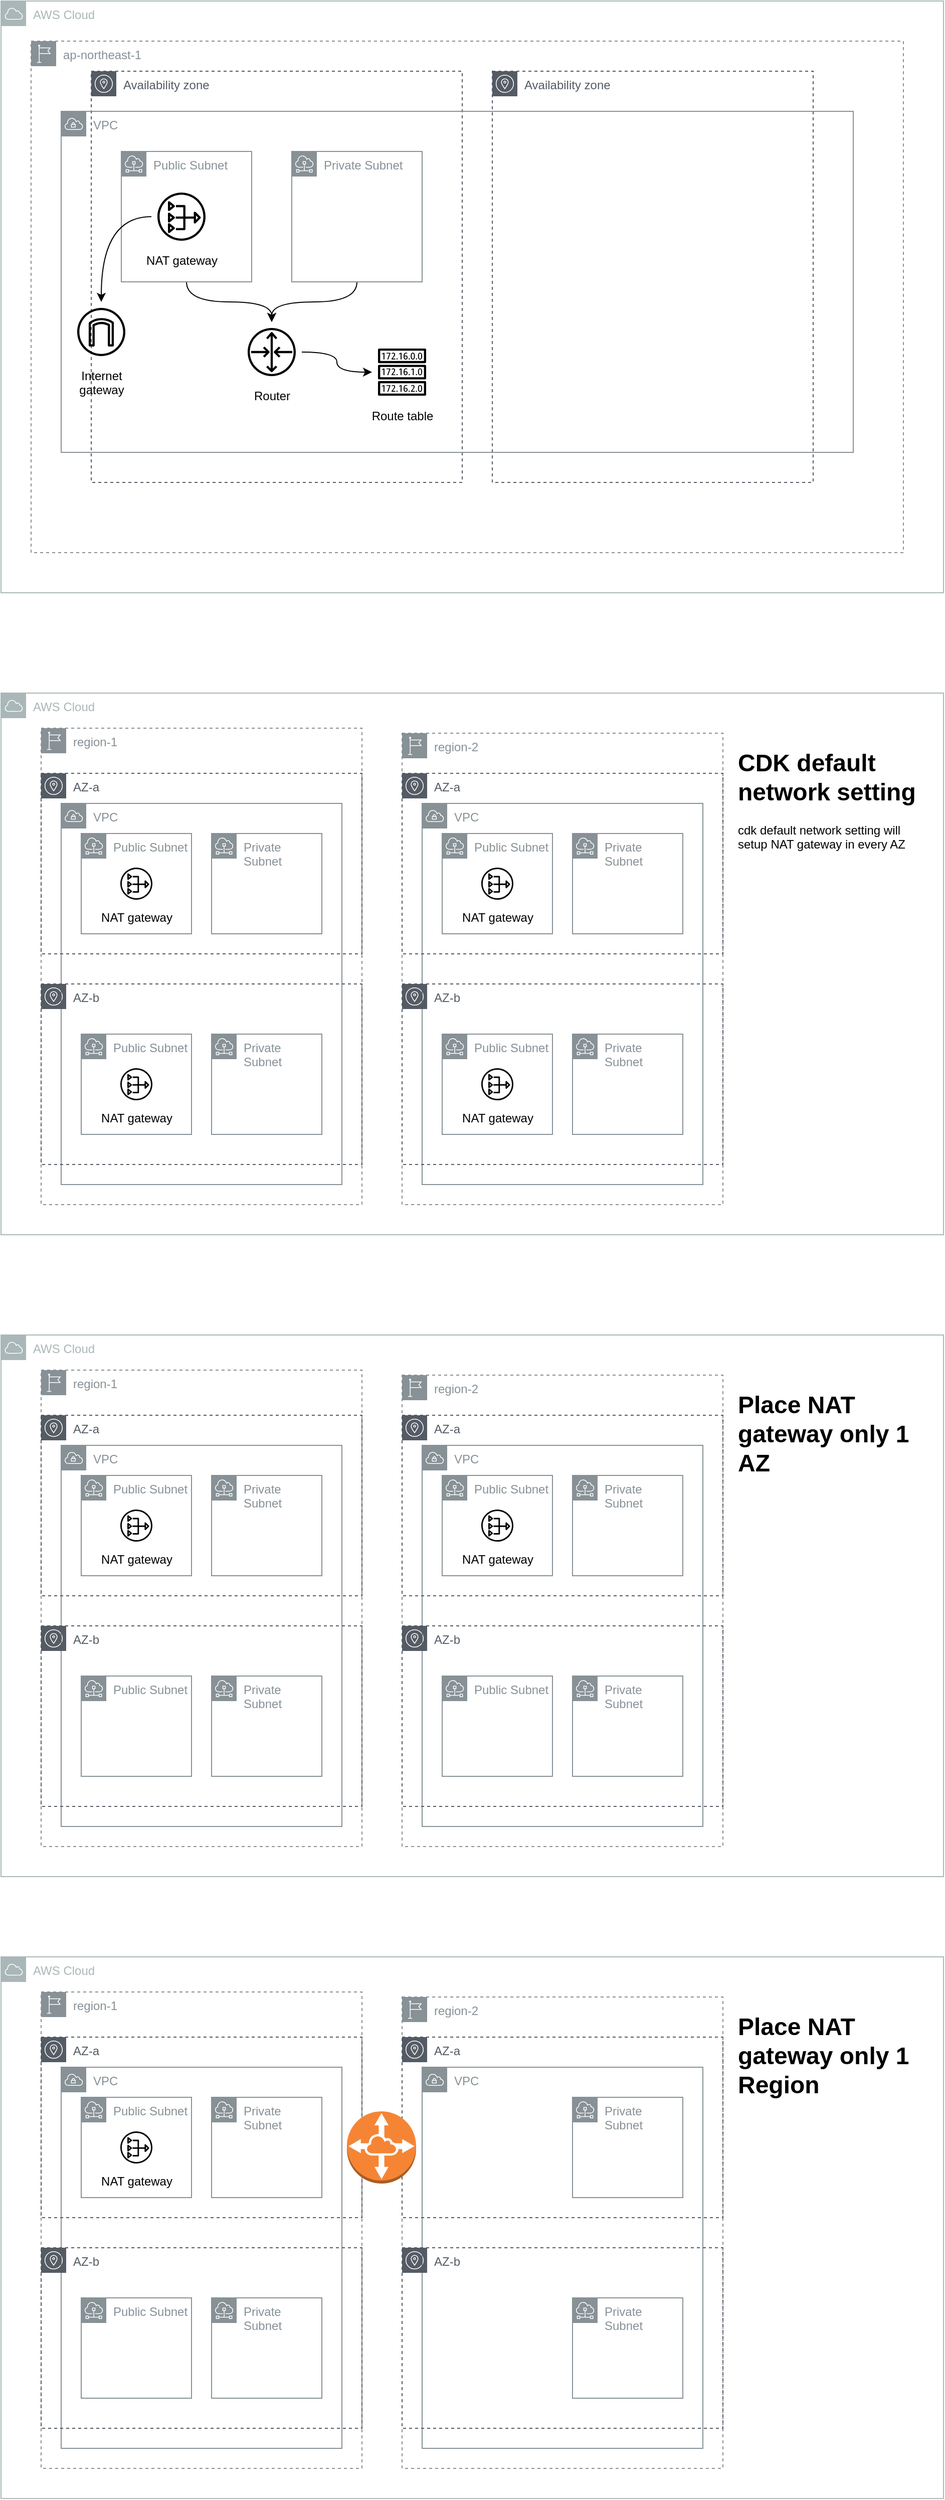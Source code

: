<mxfile version="23.1.7" type="github">
  <diagram name="Page-1" id="98S-InChbkBYW1GwgXFS">
    <mxGraphModel dx="946" dy="607" grid="1" gridSize="10" guides="1" tooltips="1" connect="1" arrows="1" fold="1" page="1" pageScale="1" pageWidth="850" pageHeight="1100" math="0" shadow="0">
      <root>
        <mxCell id="0" />
        <mxCell id="1" parent="0" />
        <mxCell id="KtBiiIQ6OBUdt6wu7l5c-3" value="AWS Cloud" style="sketch=0;outlineConnect=0;gradientColor=none;html=1;whiteSpace=wrap;fontSize=12;fontStyle=0;shape=mxgraph.aws4.group;grIcon=mxgraph.aws4.group_aws_cloud;strokeColor=#AAB7B8;fillColor=none;verticalAlign=top;align=left;spacingLeft=30;fontColor=#AAB7B8;dashed=0;" vertex="1" parent="1">
          <mxGeometry x="80" y="2090" width="940" height="540" as="geometry" />
        </mxCell>
        <mxCell id="KtBiiIQ6OBUdt6wu7l5c-6" value="region-2" style="sketch=0;outlineConnect=0;gradientColor=none;html=1;whiteSpace=wrap;fontSize=12;fontStyle=0;shape=mxgraph.aws4.group;grIcon=mxgraph.aws4.group_region;strokeColor=#879196;fillColor=none;verticalAlign=top;align=left;spacingLeft=30;fontColor=#879196;dashed=1;" vertex="1" parent="1">
          <mxGeometry x="480" y="2130" width="320" height="470" as="geometry" />
        </mxCell>
        <mxCell id="xcRs6Vk-8HTqy84Q5jEp-23" value="VPC" style="sketch=0;outlineConnect=0;gradientColor=none;html=1;whiteSpace=wrap;fontSize=12;fontStyle=0;shape=mxgraph.aws4.group;grIcon=mxgraph.aws4.group_vpc;strokeColor=#879196;fillColor=none;verticalAlign=top;align=left;spacingLeft=30;fontColor=#879196;dashed=0;" parent="1" vertex="1">
          <mxGeometry x="500" y="940" width="280" height="380" as="geometry" />
        </mxCell>
        <mxCell id="xcRs6Vk-8HTqy84Q5jEp-1" value="AWS Cloud" style="sketch=0;outlineConnect=0;gradientColor=none;html=1;whiteSpace=wrap;fontSize=12;fontStyle=0;shape=mxgraph.aws4.group;grIcon=mxgraph.aws4.group_aws_cloud;strokeColor=#AAB7B8;fillColor=none;verticalAlign=top;align=left;spacingLeft=30;fontColor=#AAB7B8;dashed=0;" parent="1" vertex="1">
          <mxGeometry x="80" y="830" width="940" height="540" as="geometry" />
        </mxCell>
        <mxCell id="xcRs6Vk-8HTqy84Q5jEp-2" value="region-1" style="sketch=0;outlineConnect=0;gradientColor=none;html=1;whiteSpace=wrap;fontSize=12;fontStyle=0;shape=mxgraph.aws4.group;grIcon=mxgraph.aws4.group_region;strokeColor=#879196;fillColor=none;verticalAlign=top;align=left;spacingLeft=30;fontColor=#879196;dashed=1;" parent="1" vertex="1">
          <mxGeometry x="120" y="865" width="320" height="475" as="geometry" />
        </mxCell>
        <mxCell id="xcRs6Vk-8HTqy84Q5jEp-22" value="VPC" style="sketch=0;outlineConnect=0;gradientColor=none;html=1;whiteSpace=wrap;fontSize=12;fontStyle=0;shape=mxgraph.aws4.group;grIcon=mxgraph.aws4.group_vpc;strokeColor=#879196;fillColor=none;verticalAlign=top;align=left;spacingLeft=30;fontColor=#879196;dashed=0;" parent="1" vertex="1">
          <mxGeometry x="140" y="940" width="280" height="380" as="geometry" />
        </mxCell>
        <mxCell id="r2hI-yu4fjiWKP0jn3Z8-1" value="AWS Cloud" style="sketch=0;outlineConnect=0;gradientColor=none;html=1;whiteSpace=wrap;fontSize=12;fontStyle=0;shape=mxgraph.aws4.group;grIcon=mxgraph.aws4.group_aws_cloud;strokeColor=#AAB7B8;fillColor=none;verticalAlign=top;align=left;spacingLeft=30;fontColor=#AAB7B8;dashed=0;" parent="1" vertex="1">
          <mxGeometry x="80" y="140" width="940" height="590" as="geometry" />
        </mxCell>
        <mxCell id="r2hI-yu4fjiWKP0jn3Z8-2" value="ap-northeast-1" style="sketch=0;outlineConnect=0;gradientColor=none;html=1;whiteSpace=wrap;fontSize=12;fontStyle=0;shape=mxgraph.aws4.group;grIcon=mxgraph.aws4.group_region;strokeColor=#879196;fillColor=none;verticalAlign=top;align=left;spacingLeft=30;fontColor=#879196;dashed=1;" parent="1" vertex="1">
          <mxGeometry x="110" y="180" width="870" height="510" as="geometry" />
        </mxCell>
        <mxCell id="r2hI-yu4fjiWKP0jn3Z8-4" value="Availability zone" style="sketch=0;outlineConnect=0;gradientColor=none;html=1;whiteSpace=wrap;fontSize=12;fontStyle=0;shape=mxgraph.aws4.group;grIcon=mxgraph.aws4.group_availability_zone;strokeColor=#545B64;fillColor=none;verticalAlign=top;align=left;spacingLeft=30;fontColor=#545B64;dashed=1;" parent="1" vertex="1">
          <mxGeometry x="170" y="210" width="370" height="410" as="geometry" />
        </mxCell>
        <mxCell id="r2hI-yu4fjiWKP0jn3Z8-5" value="Availability zone" style="sketch=0;outlineConnect=0;gradientColor=none;html=1;whiteSpace=wrap;fontSize=12;fontStyle=0;shape=mxgraph.aws4.group;grIcon=mxgraph.aws4.group_availability_zone;strokeColor=#545B64;fillColor=none;verticalAlign=top;align=left;spacingLeft=30;fontColor=#545B64;dashed=1;" parent="1" vertex="1">
          <mxGeometry x="570" y="210" width="320" height="410" as="geometry" />
        </mxCell>
        <mxCell id="r2hI-yu4fjiWKP0jn3Z8-3" value="VPC" style="sketch=0;outlineConnect=0;gradientColor=none;html=1;whiteSpace=wrap;fontSize=12;fontStyle=0;shape=mxgraph.aws4.group;grIcon=mxgraph.aws4.group_vpc;strokeColor=#879196;fillColor=none;verticalAlign=top;align=left;spacingLeft=30;fontColor=#879196;dashed=0;" parent="1" vertex="1">
          <mxGeometry x="140" y="250" width="790" height="340" as="geometry" />
        </mxCell>
        <mxCell id="r2hI-yu4fjiWKP0jn3Z8-16" style="edgeStyle=orthogonalEdgeStyle;rounded=0;orthogonalLoop=1;jettySize=auto;html=1;curved=1;" parent="1" source="r2hI-yu4fjiWKP0jn3Z8-6" target="r2hI-yu4fjiWKP0jn3Z8-10" edge="1">
          <mxGeometry relative="1" as="geometry" />
        </mxCell>
        <mxCell id="r2hI-yu4fjiWKP0jn3Z8-6" value="Public Subnet" style="sketch=0;outlineConnect=0;gradientColor=none;html=1;whiteSpace=wrap;fontSize=12;fontStyle=0;shape=mxgraph.aws4.group;grIcon=mxgraph.aws4.group_subnet;strokeColor=#879196;fillColor=none;verticalAlign=top;align=left;spacingLeft=30;fontColor=#879196;dashed=0;" parent="1" vertex="1">
          <mxGeometry x="200" y="290" width="130" height="130" as="geometry" />
        </mxCell>
        <mxCell id="r2hI-yu4fjiWKP0jn3Z8-14" style="edgeStyle=orthogonalEdgeStyle;rounded=0;orthogonalLoop=1;jettySize=auto;html=1;curved=1;" parent="1" source="r2hI-yu4fjiWKP0jn3Z8-7" target="r2hI-yu4fjiWKP0jn3Z8-10" edge="1">
          <mxGeometry relative="1" as="geometry" />
        </mxCell>
        <mxCell id="r2hI-yu4fjiWKP0jn3Z8-7" value="Private Subnet" style="sketch=0;outlineConnect=0;gradientColor=none;html=1;whiteSpace=wrap;fontSize=12;fontStyle=0;shape=mxgraph.aws4.group;grIcon=mxgraph.aws4.group_subnet;strokeColor=#879196;fillColor=none;verticalAlign=top;align=left;spacingLeft=30;fontColor=#879196;dashed=0;" parent="1" vertex="1">
          <mxGeometry x="370" y="290" width="130" height="130" as="geometry" />
        </mxCell>
        <mxCell id="r2hI-yu4fjiWKP0jn3Z8-8" value="Internet&#xa;gateway" style="sketch=0;outlineConnect=0;fillColor=none;dashed=0;verticalLabelPosition=bottom;verticalAlign=top;align=center;html=1;fontSize=12;fontStyle=0;aspect=fixed;shape=mxgraph.aws4.resourceIcon;resIcon=mxgraph.aws4.internet_gateway;" parent="1" vertex="1">
          <mxGeometry x="150" y="440" width="60" height="60" as="geometry" />
        </mxCell>
        <mxCell id="r2hI-yu4fjiWKP0jn3Z8-12" style="edgeStyle=orthogonalEdgeStyle;rounded=0;orthogonalLoop=1;jettySize=auto;html=1;curved=1;" parent="1" source="r2hI-yu4fjiWKP0jn3Z8-9" target="r2hI-yu4fjiWKP0jn3Z8-8" edge="1">
          <mxGeometry relative="1" as="geometry" />
        </mxCell>
        <mxCell id="r2hI-yu4fjiWKP0jn3Z8-9" value="NAT gateway" style="sketch=0;outlineConnect=0;dashed=0;verticalLabelPosition=bottom;verticalAlign=top;align=center;html=1;fontSize=12;fontStyle=0;aspect=fixed;shape=mxgraph.aws4.resourceIcon;resIcon=mxgraph.aws4.nat_gateway;fillColor=none;" parent="1" vertex="1">
          <mxGeometry x="230" y="325" width="60" height="60" as="geometry" />
        </mxCell>
        <mxCell id="r2hI-yu4fjiWKP0jn3Z8-15" style="edgeStyle=orthogonalEdgeStyle;rounded=0;orthogonalLoop=1;jettySize=auto;html=1;curved=1;" parent="1" source="r2hI-yu4fjiWKP0jn3Z8-10" target="r2hI-yu4fjiWKP0jn3Z8-11" edge="1">
          <mxGeometry relative="1" as="geometry" />
        </mxCell>
        <mxCell id="r2hI-yu4fjiWKP0jn3Z8-10" value="Router" style="sketch=0;outlineConnect=0;fillColor=none;dashed=0;verticalLabelPosition=bottom;verticalAlign=top;align=center;html=1;fontSize=12;fontStyle=0;aspect=fixed;shape=mxgraph.aws4.resourceIcon;resIcon=mxgraph.aws4.router;" parent="1" vertex="1">
          <mxGeometry x="320" y="460" width="60" height="60" as="geometry" />
        </mxCell>
        <mxCell id="r2hI-yu4fjiWKP0jn3Z8-11" value="Route table" style="sketch=0;outlineConnect=0;fillColor=none;dashed=0;verticalLabelPosition=bottom;verticalAlign=top;align=center;html=1;fontSize=12;fontStyle=0;aspect=fixed;shape=mxgraph.aws4.resourceIcon;resIcon=mxgraph.aws4.route_table;" parent="1" vertex="1">
          <mxGeometry x="450" y="480" width="60" height="60" as="geometry" />
        </mxCell>
        <mxCell id="xcRs6Vk-8HTqy84Q5jEp-3" value="region-2" style="sketch=0;outlineConnect=0;gradientColor=none;html=1;whiteSpace=wrap;fontSize=12;fontStyle=0;shape=mxgraph.aws4.group;grIcon=mxgraph.aws4.group_region;strokeColor=#879196;fillColor=none;verticalAlign=top;align=left;spacingLeft=30;fontColor=#879196;dashed=1;" parent="1" vertex="1">
          <mxGeometry x="480" y="870" width="320" height="470" as="geometry" />
        </mxCell>
        <mxCell id="xcRs6Vk-8HTqy84Q5jEp-4" value="AZ-a" style="sketch=0;outlineConnect=0;gradientColor=none;html=1;whiteSpace=wrap;fontSize=12;fontStyle=0;shape=mxgraph.aws4.group;grIcon=mxgraph.aws4.group_availability_zone;strokeColor=#545B64;fillColor=none;verticalAlign=top;align=left;spacingLeft=30;fontColor=#545B64;dashed=1;" parent="1" vertex="1">
          <mxGeometry x="120" y="910" width="320" height="180" as="geometry" />
        </mxCell>
        <mxCell id="xcRs6Vk-8HTqy84Q5jEp-5" value="AZ-b" style="sketch=0;outlineConnect=0;gradientColor=none;html=1;whiteSpace=wrap;fontSize=12;fontStyle=0;shape=mxgraph.aws4.group;grIcon=mxgraph.aws4.group_availability_zone;strokeColor=#545B64;fillColor=none;verticalAlign=top;align=left;spacingLeft=30;fontColor=#545B64;dashed=1;" parent="1" vertex="1">
          <mxGeometry x="120" y="1120" width="320" height="180" as="geometry" />
        </mxCell>
        <mxCell id="xcRs6Vk-8HTqy84Q5jEp-6" value="AZ-a" style="sketch=0;outlineConnect=0;gradientColor=none;html=1;whiteSpace=wrap;fontSize=12;fontStyle=0;shape=mxgraph.aws4.group;grIcon=mxgraph.aws4.group_availability_zone;strokeColor=#545B64;fillColor=none;verticalAlign=top;align=left;spacingLeft=30;fontColor=#545B64;dashed=1;" parent="1" vertex="1">
          <mxGeometry x="480" y="910" width="320" height="180" as="geometry" />
        </mxCell>
        <mxCell id="xcRs6Vk-8HTqy84Q5jEp-7" value="AZ-b" style="sketch=0;outlineConnect=0;gradientColor=none;html=1;whiteSpace=wrap;fontSize=12;fontStyle=0;shape=mxgraph.aws4.group;grIcon=mxgraph.aws4.group_availability_zone;strokeColor=#545B64;fillColor=none;verticalAlign=top;align=left;spacingLeft=30;fontColor=#545B64;dashed=1;" parent="1" vertex="1">
          <mxGeometry x="480" y="1120" width="320" height="180" as="geometry" />
        </mxCell>
        <mxCell id="xcRs6Vk-8HTqy84Q5jEp-8" value="Public Subnet" style="sketch=0;outlineConnect=0;gradientColor=none;html=1;whiteSpace=wrap;fontSize=12;fontStyle=0;shape=mxgraph.aws4.group;grIcon=mxgraph.aws4.group_subnet;strokeColor=#879196;fillColor=none;verticalAlign=top;align=left;spacingLeft=30;fontColor=#879196;dashed=0;" parent="1" vertex="1">
          <mxGeometry x="160" y="970" width="110" height="100" as="geometry" />
        </mxCell>
        <mxCell id="xcRs6Vk-8HTqy84Q5jEp-9" value="Public Subnet" style="sketch=0;outlineConnect=0;gradientColor=none;html=1;whiteSpace=wrap;fontSize=12;fontStyle=0;shape=mxgraph.aws4.group;grIcon=mxgraph.aws4.group_subnet;strokeColor=#879196;fillColor=none;verticalAlign=top;align=left;spacingLeft=30;fontColor=#879196;dashed=0;" parent="1" vertex="1">
          <mxGeometry x="160" y="1170" width="110" height="100" as="geometry" />
        </mxCell>
        <mxCell id="xcRs6Vk-8HTqy84Q5jEp-10" value="Public Subnet" style="sketch=0;outlineConnect=0;gradientColor=none;html=1;whiteSpace=wrap;fontSize=12;fontStyle=0;shape=mxgraph.aws4.group;grIcon=mxgraph.aws4.group_subnet;strokeColor=#879196;fillColor=none;verticalAlign=top;align=left;spacingLeft=30;fontColor=#879196;dashed=0;" parent="1" vertex="1">
          <mxGeometry x="520" y="1170" width="110" height="100" as="geometry" />
        </mxCell>
        <mxCell id="xcRs6Vk-8HTqy84Q5jEp-11" value="Public Subnet" style="sketch=0;outlineConnect=0;gradientColor=none;html=1;whiteSpace=wrap;fontSize=12;fontStyle=0;shape=mxgraph.aws4.group;grIcon=mxgraph.aws4.group_subnet;strokeColor=#879196;fillColor=none;verticalAlign=top;align=left;spacingLeft=30;fontColor=#879196;dashed=0;" parent="1" vertex="1">
          <mxGeometry x="520" y="970" width="110" height="100" as="geometry" />
        </mxCell>
        <mxCell id="xcRs6Vk-8HTqy84Q5jEp-12" value="Private Subnet" style="sketch=0;outlineConnect=0;gradientColor=none;html=1;whiteSpace=wrap;fontSize=12;fontStyle=0;shape=mxgraph.aws4.group;grIcon=mxgraph.aws4.group_subnet;strokeColor=#879196;fillColor=none;verticalAlign=top;align=left;spacingLeft=30;fontColor=#879196;dashed=0;" parent="1" vertex="1">
          <mxGeometry x="290" y="970" width="110" height="100" as="geometry" />
        </mxCell>
        <mxCell id="xcRs6Vk-8HTqy84Q5jEp-13" value="Private Subnet" style="sketch=0;outlineConnect=0;gradientColor=none;html=1;whiteSpace=wrap;fontSize=12;fontStyle=0;shape=mxgraph.aws4.group;grIcon=mxgraph.aws4.group_subnet;strokeColor=#879196;fillColor=none;verticalAlign=top;align=left;spacingLeft=30;fontColor=#879196;dashed=0;" parent="1" vertex="1">
          <mxGeometry x="290" y="1170" width="110" height="100" as="geometry" />
        </mxCell>
        <mxCell id="xcRs6Vk-8HTqy84Q5jEp-14" value="Private Subnet" style="sketch=0;outlineConnect=0;gradientColor=none;html=1;whiteSpace=wrap;fontSize=12;fontStyle=0;shape=mxgraph.aws4.group;grIcon=mxgraph.aws4.group_subnet;strokeColor=#879196;fillColor=none;verticalAlign=top;align=left;spacingLeft=30;fontColor=#879196;dashed=0;" parent="1" vertex="1">
          <mxGeometry x="650" y="1170" width="110" height="100" as="geometry" />
        </mxCell>
        <mxCell id="xcRs6Vk-8HTqy84Q5jEp-15" value="Private Subnet" style="sketch=0;outlineConnect=0;gradientColor=none;html=1;whiteSpace=wrap;fontSize=12;fontStyle=0;shape=mxgraph.aws4.group;grIcon=mxgraph.aws4.group_subnet;strokeColor=#879196;fillColor=none;verticalAlign=top;align=left;spacingLeft=30;fontColor=#879196;dashed=0;" parent="1" vertex="1">
          <mxGeometry x="650" y="970" width="110" height="100" as="geometry" />
        </mxCell>
        <mxCell id="xcRs6Vk-8HTqy84Q5jEp-16" value="NAT gateway" style="sketch=0;outlineConnect=0;dashed=0;verticalLabelPosition=bottom;verticalAlign=top;align=center;html=1;fontSize=12;fontStyle=0;aspect=fixed;shape=mxgraph.aws4.resourceIcon;resIcon=mxgraph.aws4.nat_gateway;fillColor=none;" parent="1" vertex="1">
          <mxGeometry x="195" y="1000" width="40" height="40" as="geometry" />
        </mxCell>
        <mxCell id="xcRs6Vk-8HTqy84Q5jEp-17" value="NAT gateway" style="sketch=0;outlineConnect=0;dashed=0;verticalLabelPosition=bottom;verticalAlign=top;align=center;html=1;fontSize=12;fontStyle=0;aspect=fixed;shape=mxgraph.aws4.resourceIcon;resIcon=mxgraph.aws4.nat_gateway;fillColor=none;" parent="1" vertex="1">
          <mxGeometry x="195" y="1200" width="40" height="40" as="geometry" />
        </mxCell>
        <mxCell id="xcRs6Vk-8HTqy84Q5jEp-18" value="NAT gateway" style="sketch=0;outlineConnect=0;dashed=0;verticalLabelPosition=bottom;verticalAlign=top;align=center;html=1;fontSize=12;fontStyle=0;aspect=fixed;shape=mxgraph.aws4.resourceIcon;resIcon=mxgraph.aws4.nat_gateway;fillColor=none;" parent="1" vertex="1">
          <mxGeometry x="555" y="1200" width="40" height="40" as="geometry" />
        </mxCell>
        <mxCell id="xcRs6Vk-8HTqy84Q5jEp-19" value="NAT gateway" style="sketch=0;outlineConnect=0;dashed=0;verticalLabelPosition=bottom;verticalAlign=top;align=center;html=1;fontSize=12;fontStyle=0;aspect=fixed;shape=mxgraph.aws4.resourceIcon;resIcon=mxgraph.aws4.nat_gateway;fillColor=none;" parent="1" vertex="1">
          <mxGeometry x="555" y="1000" width="40" height="40" as="geometry" />
        </mxCell>
        <mxCell id="xcRs6Vk-8HTqy84Q5jEp-21" value="&lt;h1&gt;&lt;span style=&quot;background-color: initial;&quot;&gt;CDK default network setting&lt;/span&gt;&lt;br&gt;&lt;/h1&gt;&lt;div&gt;&lt;span style=&quot;background-color: initial;&quot;&gt;cdk default network setting will setup NAT gateway in every AZ&lt;/span&gt;&lt;/div&gt;" style="text;html=1;spacing=5;spacingTop=-20;whiteSpace=wrap;overflow=hidden;rounded=0;" parent="1" vertex="1">
          <mxGeometry x="810" y="880" width="190" height="120" as="geometry" />
        </mxCell>
        <mxCell id="xcRs6Vk-8HTqy84Q5jEp-24" value="VPC" style="sketch=0;outlineConnect=0;gradientColor=none;html=1;whiteSpace=wrap;fontSize=12;fontStyle=0;shape=mxgraph.aws4.group;grIcon=mxgraph.aws4.group_vpc;strokeColor=#879196;fillColor=none;verticalAlign=top;align=left;spacingLeft=30;fontColor=#879196;dashed=0;" parent="1" vertex="1">
          <mxGeometry x="500" y="1580" width="280" height="380" as="geometry" />
        </mxCell>
        <mxCell id="xcRs6Vk-8HTqy84Q5jEp-25" value="AWS Cloud" style="sketch=0;outlineConnect=0;gradientColor=none;html=1;whiteSpace=wrap;fontSize=12;fontStyle=0;shape=mxgraph.aws4.group;grIcon=mxgraph.aws4.group_aws_cloud;strokeColor=#AAB7B8;fillColor=none;verticalAlign=top;align=left;spacingLeft=30;fontColor=#AAB7B8;dashed=0;" parent="1" vertex="1">
          <mxGeometry x="80" y="1470" width="940" height="540" as="geometry" />
        </mxCell>
        <mxCell id="xcRs6Vk-8HTqy84Q5jEp-26" value="region-1" style="sketch=0;outlineConnect=0;gradientColor=none;html=1;whiteSpace=wrap;fontSize=12;fontStyle=0;shape=mxgraph.aws4.group;grIcon=mxgraph.aws4.group_region;strokeColor=#879196;fillColor=none;verticalAlign=top;align=left;spacingLeft=30;fontColor=#879196;dashed=1;" parent="1" vertex="1">
          <mxGeometry x="120" y="1505" width="320" height="475" as="geometry" />
        </mxCell>
        <mxCell id="xcRs6Vk-8HTqy84Q5jEp-27" value="VPC" style="sketch=0;outlineConnect=0;gradientColor=none;html=1;whiteSpace=wrap;fontSize=12;fontStyle=0;shape=mxgraph.aws4.group;grIcon=mxgraph.aws4.group_vpc;strokeColor=#879196;fillColor=none;verticalAlign=top;align=left;spacingLeft=30;fontColor=#879196;dashed=0;" parent="1" vertex="1">
          <mxGeometry x="140" y="1580" width="280" height="380" as="geometry" />
        </mxCell>
        <mxCell id="xcRs6Vk-8HTqy84Q5jEp-28" value="region-2" style="sketch=0;outlineConnect=0;gradientColor=none;html=1;whiteSpace=wrap;fontSize=12;fontStyle=0;shape=mxgraph.aws4.group;grIcon=mxgraph.aws4.group_region;strokeColor=#879196;fillColor=none;verticalAlign=top;align=left;spacingLeft=30;fontColor=#879196;dashed=1;" parent="1" vertex="1">
          <mxGeometry x="480" y="1510" width="320" height="470" as="geometry" />
        </mxCell>
        <mxCell id="xcRs6Vk-8HTqy84Q5jEp-29" value="AZ-a" style="sketch=0;outlineConnect=0;gradientColor=none;html=1;whiteSpace=wrap;fontSize=12;fontStyle=0;shape=mxgraph.aws4.group;grIcon=mxgraph.aws4.group_availability_zone;strokeColor=#545B64;fillColor=none;verticalAlign=top;align=left;spacingLeft=30;fontColor=#545B64;dashed=1;" parent="1" vertex="1">
          <mxGeometry x="120" y="1550" width="320" height="180" as="geometry" />
        </mxCell>
        <mxCell id="xcRs6Vk-8HTqy84Q5jEp-30" value="AZ-b" style="sketch=0;outlineConnect=0;gradientColor=none;html=1;whiteSpace=wrap;fontSize=12;fontStyle=0;shape=mxgraph.aws4.group;grIcon=mxgraph.aws4.group_availability_zone;strokeColor=#545B64;fillColor=none;verticalAlign=top;align=left;spacingLeft=30;fontColor=#545B64;dashed=1;" parent="1" vertex="1">
          <mxGeometry x="120" y="1760" width="320" height="180" as="geometry" />
        </mxCell>
        <mxCell id="xcRs6Vk-8HTqy84Q5jEp-31" value="AZ-a" style="sketch=0;outlineConnect=0;gradientColor=none;html=1;whiteSpace=wrap;fontSize=12;fontStyle=0;shape=mxgraph.aws4.group;grIcon=mxgraph.aws4.group_availability_zone;strokeColor=#545B64;fillColor=none;verticalAlign=top;align=left;spacingLeft=30;fontColor=#545B64;dashed=1;" parent="1" vertex="1">
          <mxGeometry x="480" y="1550" width="320" height="180" as="geometry" />
        </mxCell>
        <mxCell id="xcRs6Vk-8HTqy84Q5jEp-32" value="AZ-b" style="sketch=0;outlineConnect=0;gradientColor=none;html=1;whiteSpace=wrap;fontSize=12;fontStyle=0;shape=mxgraph.aws4.group;grIcon=mxgraph.aws4.group_availability_zone;strokeColor=#545B64;fillColor=none;verticalAlign=top;align=left;spacingLeft=30;fontColor=#545B64;dashed=1;" parent="1" vertex="1">
          <mxGeometry x="480" y="1760" width="320" height="180" as="geometry" />
        </mxCell>
        <mxCell id="xcRs6Vk-8HTqy84Q5jEp-33" value="Public Subnet" style="sketch=0;outlineConnect=0;gradientColor=none;html=1;whiteSpace=wrap;fontSize=12;fontStyle=0;shape=mxgraph.aws4.group;grIcon=mxgraph.aws4.group_subnet;strokeColor=#879196;fillColor=none;verticalAlign=top;align=left;spacingLeft=30;fontColor=#879196;dashed=0;" parent="1" vertex="1">
          <mxGeometry x="160" y="1610" width="110" height="100" as="geometry" />
        </mxCell>
        <mxCell id="xcRs6Vk-8HTqy84Q5jEp-34" value="Public Subnet" style="sketch=0;outlineConnect=0;gradientColor=none;html=1;whiteSpace=wrap;fontSize=12;fontStyle=0;shape=mxgraph.aws4.group;grIcon=mxgraph.aws4.group_subnet;strokeColor=#879196;fillColor=none;verticalAlign=top;align=left;spacingLeft=30;fontColor=#879196;dashed=0;" parent="1" vertex="1">
          <mxGeometry x="160" y="1810" width="110" height="100" as="geometry" />
        </mxCell>
        <mxCell id="xcRs6Vk-8HTqy84Q5jEp-35" value="Public Subnet" style="sketch=0;outlineConnect=0;gradientColor=none;html=1;whiteSpace=wrap;fontSize=12;fontStyle=0;shape=mxgraph.aws4.group;grIcon=mxgraph.aws4.group_subnet;strokeColor=#879196;fillColor=none;verticalAlign=top;align=left;spacingLeft=30;fontColor=#879196;dashed=0;" parent="1" vertex="1">
          <mxGeometry x="520" y="1810" width="110" height="100" as="geometry" />
        </mxCell>
        <mxCell id="xcRs6Vk-8HTqy84Q5jEp-36" value="Public Subnet" style="sketch=0;outlineConnect=0;gradientColor=none;html=1;whiteSpace=wrap;fontSize=12;fontStyle=0;shape=mxgraph.aws4.group;grIcon=mxgraph.aws4.group_subnet;strokeColor=#879196;fillColor=none;verticalAlign=top;align=left;spacingLeft=30;fontColor=#879196;dashed=0;" parent="1" vertex="1">
          <mxGeometry x="520" y="1610" width="110" height="100" as="geometry" />
        </mxCell>
        <mxCell id="xcRs6Vk-8HTqy84Q5jEp-37" value="Private Subnet" style="sketch=0;outlineConnect=0;gradientColor=none;html=1;whiteSpace=wrap;fontSize=12;fontStyle=0;shape=mxgraph.aws4.group;grIcon=mxgraph.aws4.group_subnet;strokeColor=#879196;fillColor=none;verticalAlign=top;align=left;spacingLeft=30;fontColor=#879196;dashed=0;" parent="1" vertex="1">
          <mxGeometry x="290" y="1610" width="110" height="100" as="geometry" />
        </mxCell>
        <mxCell id="xcRs6Vk-8HTqy84Q5jEp-38" value="Private Subnet" style="sketch=0;outlineConnect=0;gradientColor=none;html=1;whiteSpace=wrap;fontSize=12;fontStyle=0;shape=mxgraph.aws4.group;grIcon=mxgraph.aws4.group_subnet;strokeColor=#879196;fillColor=none;verticalAlign=top;align=left;spacingLeft=30;fontColor=#879196;dashed=0;" parent="1" vertex="1">
          <mxGeometry x="290" y="1810" width="110" height="100" as="geometry" />
        </mxCell>
        <mxCell id="xcRs6Vk-8HTqy84Q5jEp-39" value="Private Subnet" style="sketch=0;outlineConnect=0;gradientColor=none;html=1;whiteSpace=wrap;fontSize=12;fontStyle=0;shape=mxgraph.aws4.group;grIcon=mxgraph.aws4.group_subnet;strokeColor=#879196;fillColor=none;verticalAlign=top;align=left;spacingLeft=30;fontColor=#879196;dashed=0;" parent="1" vertex="1">
          <mxGeometry x="650" y="1810" width="110" height="100" as="geometry" />
        </mxCell>
        <mxCell id="xcRs6Vk-8HTqy84Q5jEp-40" value="Private Subnet" style="sketch=0;outlineConnect=0;gradientColor=none;html=1;whiteSpace=wrap;fontSize=12;fontStyle=0;shape=mxgraph.aws4.group;grIcon=mxgraph.aws4.group_subnet;strokeColor=#879196;fillColor=none;verticalAlign=top;align=left;spacingLeft=30;fontColor=#879196;dashed=0;" parent="1" vertex="1">
          <mxGeometry x="650" y="1610" width="110" height="100" as="geometry" />
        </mxCell>
        <mxCell id="xcRs6Vk-8HTqy84Q5jEp-41" value="NAT gateway" style="sketch=0;outlineConnect=0;dashed=0;verticalLabelPosition=bottom;verticalAlign=top;align=center;html=1;fontSize=12;fontStyle=0;aspect=fixed;shape=mxgraph.aws4.resourceIcon;resIcon=mxgraph.aws4.nat_gateway;fillColor=none;" parent="1" vertex="1">
          <mxGeometry x="195" y="1640" width="40" height="40" as="geometry" />
        </mxCell>
        <mxCell id="xcRs6Vk-8HTqy84Q5jEp-44" value="NAT gateway" style="sketch=0;outlineConnect=0;dashed=0;verticalLabelPosition=bottom;verticalAlign=top;align=center;html=1;fontSize=12;fontStyle=0;aspect=fixed;shape=mxgraph.aws4.resourceIcon;resIcon=mxgraph.aws4.nat_gateway;fillColor=none;" parent="1" vertex="1">
          <mxGeometry x="555" y="1640" width="40" height="40" as="geometry" />
        </mxCell>
        <mxCell id="xcRs6Vk-8HTqy84Q5jEp-45" value="&lt;h1&gt;Place NAT gateway only 1 AZ&lt;/h1&gt;" style="text;html=1;spacing=5;spacingTop=-20;whiteSpace=wrap;overflow=hidden;rounded=0;" parent="1" vertex="1">
          <mxGeometry x="810" y="1520" width="190" height="120" as="geometry" />
        </mxCell>
        <mxCell id="KtBiiIQ6OBUdt6wu7l5c-2" value="VPC" style="sketch=0;outlineConnect=0;gradientColor=none;html=1;whiteSpace=wrap;fontSize=12;fontStyle=0;shape=mxgraph.aws4.group;grIcon=mxgraph.aws4.group_vpc;strokeColor=#879196;fillColor=none;verticalAlign=top;align=left;spacingLeft=30;fontColor=#879196;dashed=0;" vertex="1" parent="1">
          <mxGeometry x="500" y="2200" width="280" height="380" as="geometry" />
        </mxCell>
        <mxCell id="KtBiiIQ6OBUdt6wu7l5c-4" value="region-1" style="sketch=0;outlineConnect=0;gradientColor=none;html=1;whiteSpace=wrap;fontSize=12;fontStyle=0;shape=mxgraph.aws4.group;grIcon=mxgraph.aws4.group_region;strokeColor=#879196;fillColor=none;verticalAlign=top;align=left;spacingLeft=30;fontColor=#879196;dashed=1;" vertex="1" parent="1">
          <mxGeometry x="120" y="2125" width="320" height="475" as="geometry" />
        </mxCell>
        <mxCell id="KtBiiIQ6OBUdt6wu7l5c-5" value="VPC" style="sketch=0;outlineConnect=0;gradientColor=none;html=1;whiteSpace=wrap;fontSize=12;fontStyle=0;shape=mxgraph.aws4.group;grIcon=mxgraph.aws4.group_vpc;strokeColor=#879196;fillColor=none;verticalAlign=top;align=left;spacingLeft=30;fontColor=#879196;dashed=0;" vertex="1" parent="1">
          <mxGeometry x="140" y="2200" width="280" height="380" as="geometry" />
        </mxCell>
        <mxCell id="KtBiiIQ6OBUdt6wu7l5c-7" value="AZ-a" style="sketch=0;outlineConnect=0;gradientColor=none;html=1;whiteSpace=wrap;fontSize=12;fontStyle=0;shape=mxgraph.aws4.group;grIcon=mxgraph.aws4.group_availability_zone;strokeColor=#545B64;fillColor=none;verticalAlign=top;align=left;spacingLeft=30;fontColor=#545B64;dashed=1;" vertex="1" parent="1">
          <mxGeometry x="120" y="2170" width="320" height="180" as="geometry" />
        </mxCell>
        <mxCell id="KtBiiIQ6OBUdt6wu7l5c-8" value="AZ-b" style="sketch=0;outlineConnect=0;gradientColor=none;html=1;whiteSpace=wrap;fontSize=12;fontStyle=0;shape=mxgraph.aws4.group;grIcon=mxgraph.aws4.group_availability_zone;strokeColor=#545B64;fillColor=none;verticalAlign=top;align=left;spacingLeft=30;fontColor=#545B64;dashed=1;" vertex="1" parent="1">
          <mxGeometry x="120" y="2380" width="320" height="180" as="geometry" />
        </mxCell>
        <mxCell id="KtBiiIQ6OBUdt6wu7l5c-9" value="AZ-a" style="sketch=0;outlineConnect=0;gradientColor=none;html=1;whiteSpace=wrap;fontSize=12;fontStyle=0;shape=mxgraph.aws4.group;grIcon=mxgraph.aws4.group_availability_zone;strokeColor=#545B64;fillColor=none;verticalAlign=top;align=left;spacingLeft=30;fontColor=#545B64;dashed=1;" vertex="1" parent="1">
          <mxGeometry x="480" y="2170" width="320" height="180" as="geometry" />
        </mxCell>
        <mxCell id="KtBiiIQ6OBUdt6wu7l5c-10" value="AZ-b" style="sketch=0;outlineConnect=0;gradientColor=none;html=1;whiteSpace=wrap;fontSize=12;fontStyle=0;shape=mxgraph.aws4.group;grIcon=mxgraph.aws4.group_availability_zone;strokeColor=#545B64;fillColor=none;verticalAlign=top;align=left;spacingLeft=30;fontColor=#545B64;dashed=1;" vertex="1" parent="1">
          <mxGeometry x="480" y="2380" width="320" height="180" as="geometry" />
        </mxCell>
        <mxCell id="KtBiiIQ6OBUdt6wu7l5c-11" value="Public Subnet" style="sketch=0;outlineConnect=0;gradientColor=none;html=1;whiteSpace=wrap;fontSize=12;fontStyle=0;shape=mxgraph.aws4.group;grIcon=mxgraph.aws4.group_subnet;strokeColor=#879196;fillColor=none;verticalAlign=top;align=left;spacingLeft=30;fontColor=#879196;dashed=0;" vertex="1" parent="1">
          <mxGeometry x="160" y="2230" width="110" height="100" as="geometry" />
        </mxCell>
        <mxCell id="KtBiiIQ6OBUdt6wu7l5c-12" value="Public Subnet" style="sketch=0;outlineConnect=0;gradientColor=none;html=1;whiteSpace=wrap;fontSize=12;fontStyle=0;shape=mxgraph.aws4.group;grIcon=mxgraph.aws4.group_subnet;strokeColor=#879196;fillColor=none;verticalAlign=top;align=left;spacingLeft=30;fontColor=#879196;dashed=0;" vertex="1" parent="1">
          <mxGeometry x="160" y="2430" width="110" height="100" as="geometry" />
        </mxCell>
        <mxCell id="KtBiiIQ6OBUdt6wu7l5c-15" value="Private Subnet" style="sketch=0;outlineConnect=0;gradientColor=none;html=1;whiteSpace=wrap;fontSize=12;fontStyle=0;shape=mxgraph.aws4.group;grIcon=mxgraph.aws4.group_subnet;strokeColor=#879196;fillColor=none;verticalAlign=top;align=left;spacingLeft=30;fontColor=#879196;dashed=0;" vertex="1" parent="1">
          <mxGeometry x="290" y="2230" width="110" height="100" as="geometry" />
        </mxCell>
        <mxCell id="KtBiiIQ6OBUdt6wu7l5c-16" value="Private Subnet" style="sketch=0;outlineConnect=0;gradientColor=none;html=1;whiteSpace=wrap;fontSize=12;fontStyle=0;shape=mxgraph.aws4.group;grIcon=mxgraph.aws4.group_subnet;strokeColor=#879196;fillColor=none;verticalAlign=top;align=left;spacingLeft=30;fontColor=#879196;dashed=0;" vertex="1" parent="1">
          <mxGeometry x="290" y="2430" width="110" height="100" as="geometry" />
        </mxCell>
        <mxCell id="KtBiiIQ6OBUdt6wu7l5c-17" value="Private Subnet" style="sketch=0;outlineConnect=0;gradientColor=none;html=1;whiteSpace=wrap;fontSize=12;fontStyle=0;shape=mxgraph.aws4.group;grIcon=mxgraph.aws4.group_subnet;strokeColor=#879196;fillColor=none;verticalAlign=top;align=left;spacingLeft=30;fontColor=#879196;dashed=0;" vertex="1" parent="1">
          <mxGeometry x="650" y="2430" width="110" height="100" as="geometry" />
        </mxCell>
        <mxCell id="KtBiiIQ6OBUdt6wu7l5c-18" value="Private Subnet" style="sketch=0;outlineConnect=0;gradientColor=none;html=1;whiteSpace=wrap;fontSize=12;fontStyle=0;shape=mxgraph.aws4.group;grIcon=mxgraph.aws4.group_subnet;strokeColor=#879196;fillColor=none;verticalAlign=top;align=left;spacingLeft=30;fontColor=#879196;dashed=0;" vertex="1" parent="1">
          <mxGeometry x="650" y="2230" width="110" height="100" as="geometry" />
        </mxCell>
        <mxCell id="KtBiiIQ6OBUdt6wu7l5c-19" value="NAT gateway" style="sketch=0;outlineConnect=0;dashed=0;verticalLabelPosition=bottom;verticalAlign=top;align=center;html=1;fontSize=12;fontStyle=0;aspect=fixed;shape=mxgraph.aws4.resourceIcon;resIcon=mxgraph.aws4.nat_gateway;fillColor=none;" vertex="1" parent="1">
          <mxGeometry x="195" y="2260" width="40" height="40" as="geometry" />
        </mxCell>
        <mxCell id="KtBiiIQ6OBUdt6wu7l5c-21" value="&lt;h1&gt;Place NAT gateway only 1 Region&lt;/h1&gt;" style="text;html=1;spacing=5;spacingTop=-20;whiteSpace=wrap;overflow=hidden;rounded=0;" vertex="1" parent="1">
          <mxGeometry x="810" y="2140" width="190" height="120" as="geometry" />
        </mxCell>
        <mxCell id="KtBiiIQ6OBUdt6wu7l5c-22" value="" style="outlineConnect=0;dashed=0;verticalLabelPosition=bottom;verticalAlign=top;align=center;html=1;shape=mxgraph.aws3.vpc_peering;fillColor=#F58534;gradientColor=none;" vertex="1" parent="1">
          <mxGeometry x="425" y="2244" width="69" height="72" as="geometry" />
        </mxCell>
      </root>
    </mxGraphModel>
  </diagram>
</mxfile>
